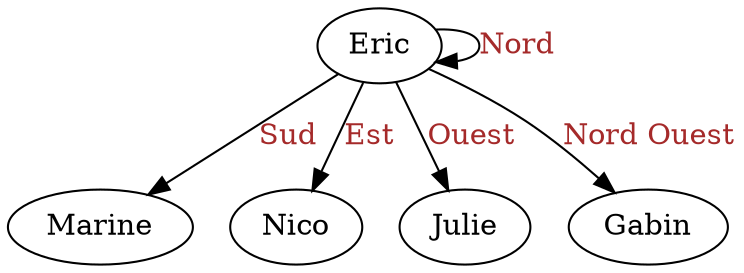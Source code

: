 digraph g{ 
"Eric";
"Eric" -> "Eric" [label = "Nord"] [fontcolor=brown]
"Eric" -> "Marine" [label = "Sud"] [fontcolor=brown]
"Eric" -> "Nico" [label = "Est"] [fontcolor=brown]
"Eric" -> "Julie" [label = "Ouest"] [fontcolor=brown]
"Eric" -> "Gabin" [label = "Nord Ouest"] [fontcolor=brown]
"Marine";
"Nico";
"Julie";
"Gabin";
}